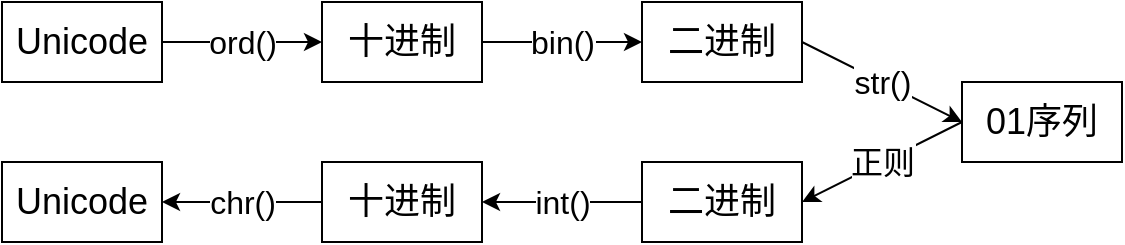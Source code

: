 <mxfile>
    <diagram id="MAQRrYPWwKmA2iDWz7PC" name="Page-1">
        <mxGraphModel dx="990" dy="614" grid="1" gridSize="10" guides="1" tooltips="1" connect="1" arrows="1" fold="1" page="1" pageScale="1" pageWidth="827" pageHeight="1169" math="0" shadow="0">
            <root>
                <mxCell id="0"/>
                <mxCell id="1" parent="0"/>
                <mxCell id="5" value="&lt;font style=&quot;font-size: 16px&quot;&gt;ord()&lt;/font&gt;" style="edgeStyle=none;html=1;exitX=1;exitY=0.5;exitDx=0;exitDy=0;entryX=0;entryY=0.5;entryDx=0;entryDy=0;" edge="1" parent="1" source="2" target="3">
                    <mxGeometry relative="1" as="geometry"/>
                </mxCell>
                <mxCell id="2" value="&lt;font style=&quot;font-size: 18px&quot;&gt;Unicode&lt;/font&gt;" style="rounded=0;whiteSpace=wrap;html=1;" vertex="1" parent="1">
                    <mxGeometry x="80" y="160" width="80" height="40" as="geometry"/>
                </mxCell>
                <mxCell id="6" value="&lt;font style=&quot;font-size: 16px&quot;&gt;bin()&lt;/font&gt;" style="edgeStyle=none;html=1;exitX=1;exitY=0.5;exitDx=0;exitDy=0;" edge="1" parent="1" source="3" target="4">
                    <mxGeometry relative="1" as="geometry"/>
                </mxCell>
                <mxCell id="3" value="&lt;font style=&quot;font-size: 18px&quot;&gt;十进制&lt;/font&gt;" style="rounded=0;whiteSpace=wrap;html=1;" vertex="1" parent="1">
                    <mxGeometry x="240" y="160" width="80" height="40" as="geometry"/>
                </mxCell>
                <mxCell id="8" value="&lt;font style=&quot;font-size: 16px&quot;&gt;str()&lt;/font&gt;" style="edgeStyle=none;html=1;exitX=1;exitY=0.5;exitDx=0;exitDy=0;entryX=0;entryY=0.5;entryDx=0;entryDy=0;" edge="1" parent="1" source="4" target="7">
                    <mxGeometry relative="1" as="geometry"/>
                </mxCell>
                <mxCell id="4" value="&lt;font style=&quot;font-size: 18px&quot;&gt;二进制&lt;/font&gt;" style="rounded=0;whiteSpace=wrap;html=1;" vertex="1" parent="1">
                    <mxGeometry x="400" y="160" width="80" height="40" as="geometry"/>
                </mxCell>
                <mxCell id="14" value="&lt;font style=&quot;font-size: 16px&quot;&gt;正则&lt;/font&gt;" style="edgeStyle=none;html=1;exitX=0;exitY=0.5;exitDx=0;exitDy=0;entryX=1;entryY=0.5;entryDx=0;entryDy=0;" edge="1" parent="1" source="7" target="10">
                    <mxGeometry relative="1" as="geometry"/>
                </mxCell>
                <mxCell id="7" value="&lt;span style=&quot;font-size: 18px&quot;&gt;01序列&lt;/span&gt;" style="rounded=0;whiteSpace=wrap;html=1;" vertex="1" parent="1">
                    <mxGeometry x="560" y="200" width="80" height="40" as="geometry"/>
                </mxCell>
                <mxCell id="15" value="&lt;font style=&quot;font-size: 16px&quot;&gt;int()&lt;/font&gt;" style="edgeStyle=none;html=1;exitX=0;exitY=0.5;exitDx=0;exitDy=0;entryX=1;entryY=0.5;entryDx=0;entryDy=0;" edge="1" parent="1" source="10" target="11">
                    <mxGeometry relative="1" as="geometry"/>
                </mxCell>
                <mxCell id="10" value="&lt;span style=&quot;font-size: 18px&quot;&gt;二进制&lt;/span&gt;" style="rounded=0;whiteSpace=wrap;html=1;" vertex="1" parent="1">
                    <mxGeometry x="400" y="240" width="80" height="40" as="geometry"/>
                </mxCell>
                <mxCell id="16" value="&lt;font style=&quot;font-size: 16px&quot;&gt;chr()&lt;/font&gt;" style="edgeStyle=none;html=1;" edge="1" parent="1" source="11" target="13">
                    <mxGeometry relative="1" as="geometry"/>
                </mxCell>
                <mxCell id="11" value="&lt;span style=&quot;font-size: 18px&quot;&gt;十进制&lt;/span&gt;" style="rounded=0;whiteSpace=wrap;html=1;" vertex="1" parent="1">
                    <mxGeometry x="240" y="240" width="80" height="40" as="geometry"/>
                </mxCell>
                <mxCell id="13" value="&lt;font style=&quot;font-size: 18px&quot;&gt;Unicode&lt;/font&gt;" style="rounded=0;whiteSpace=wrap;html=1;" vertex="1" parent="1">
                    <mxGeometry x="80" y="240" width="80" height="40" as="geometry"/>
                </mxCell>
            </root>
        </mxGraphModel>
    </diagram>
</mxfile>